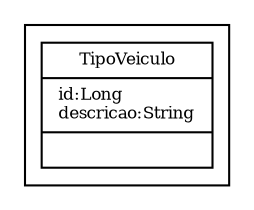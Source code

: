 digraph G{
fontname = "Times-Roman"
fontsize = 8

node [
        fontname = "Times-Roman"
        fontsize = 8
        shape = "record"
]

edge [
        fontname = "Times-Roman"
        fontsize = 8
]

subgraph clusterTIPO_DE_VEICULO
{
TipoVeiculo [label = "{TipoVeiculo|id:Long\ldescricao:String\l|\l}"]
}
}
